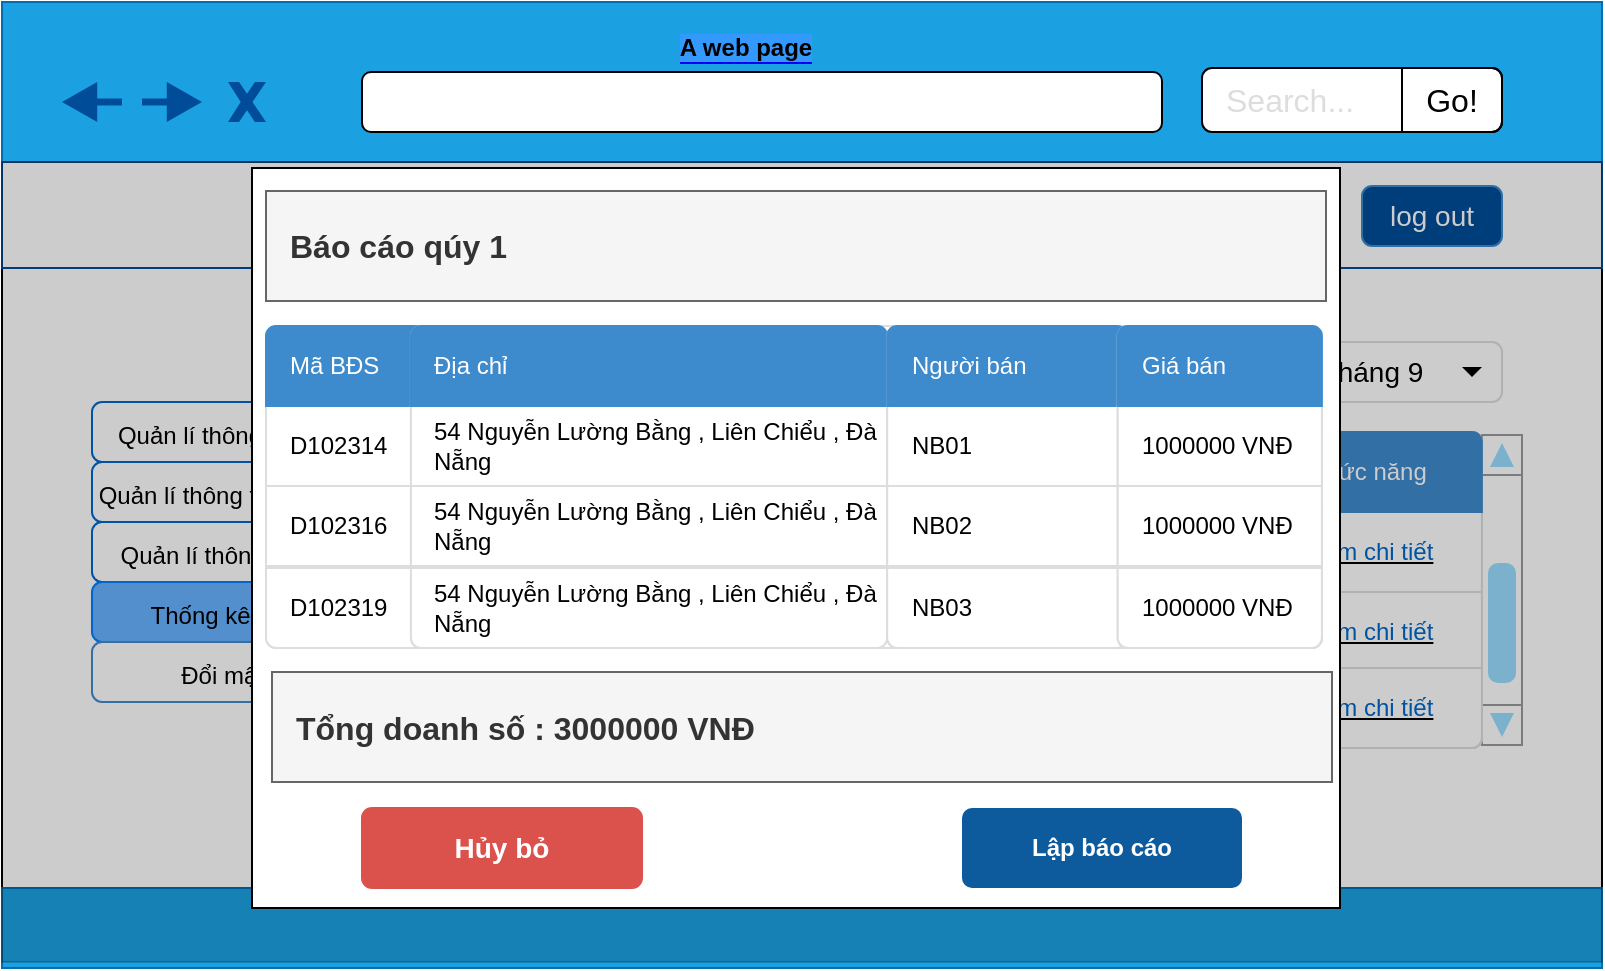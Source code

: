 <mxfile version="12.0.0" type="github" pages="1"><diagram id="NH0De1h8tEdP9LOJbd18" name="Page-1"><mxGraphModel dx="1408" dy="748" grid="1" gridSize="10" guides="1" tooltips="1" connect="1" arrows="1" fold="1" page="1" pageScale="1" pageWidth="827" pageHeight="1169" math="0" shadow="0"><root><mxCell id="0"/><mxCell id="1" parent="0"/><mxCell id="H4DDcBMJjKnxO3FUkKOn-1" value="" style="rounded=0;whiteSpace=wrap;html=1;fillColor=#FFFFFF;" parent="1" vertex="1"><mxGeometry y="28" width="800" height="482" as="geometry"/></mxCell><mxCell id="H4DDcBMJjKnxO3FUkKOn-5" value="" style="rounded=0;whiteSpace=wrap;html=1;fillColor=#1ba1e2;strokeColor=#006EAF;fontColor=#ffffff;" parent="1" vertex="1"><mxGeometry y="27" width="800" height="80" as="geometry"/></mxCell><mxCell id="H4DDcBMJjKnxO3FUkKOn-6" value="" style="rounded=0;whiteSpace=wrap;html=1;fillColor=#1ba1e2;strokeColor=#006EAF;fontColor=#ffffff;" parent="1" vertex="1"><mxGeometry y="470" width="800" height="40" as="geometry"/></mxCell><mxCell id="H4DDcBMJjKnxO3FUkKOn-8" value="" style="rounded=1;whiteSpace=wrap;html=1;" parent="1" vertex="1"><mxGeometry x="180" y="62" width="400" height="30" as="geometry"/></mxCell><mxCell id="H4DDcBMJjKnxO3FUkKOn-29" value="Search..." style="html=1;shadow=0;shape=mxgraph.bootstrap.rrect;fillColor=#ffffff;rSize=5;strokeColor=#000000;align=left;spacingLeft=10;fontSize=16;fontColor=#dddddd;whiteSpace=wrap;" parent="1" vertex="1"><mxGeometry x="600" y="60" width="150" height="32" as="geometry"/></mxCell><mxCell id="H4DDcBMJjKnxO3FUkKOn-30" value="Go!" style="html=1;shadow=0;dashed=0;shape=mxgraph.bootstrap.rightButton;rSize=5;strokeColor=#000000;fillColor=none;fontSize=16;whiteSpace=wrap;resizeHeight=1;" parent="H4DDcBMJjKnxO3FUkKOn-29" vertex="1"><mxGeometry x="1" width="50" height="32" relative="1" as="geometry"><mxPoint x="-50" as="offset"/></mxGeometry></mxCell><mxCell id="H4DDcBMJjKnxO3FUkKOn-37" value="" style="verticalLabelPosition=bottom;verticalAlign=top;html=1;shape=mxgraph.basic.x;strokeColor=none;fillColor=#004C99;fontColor=#ffffff;" parent="1" vertex="1"><mxGeometry x="113" y="67" width="19" height="20" as="geometry"/></mxCell><mxCell id="H4DDcBMJjKnxO3FUkKOn-39" value="" style="shape=image;html=1;verticalAlign=top;verticalLabelPosition=bottom;labelBackgroundColor=#ffffff;imageAspect=0;aspect=fixed;image=https://cdn0.iconfinder.com/data/icons/my-house-1/512/09-house-128.png;fillColor=#0000FF;" parent="1" vertex="1"><mxGeometry x="140" y="62" width="30" height="30" as="geometry"/></mxCell><mxCell id="H4DDcBMJjKnxO3FUkKOn-49" value="" style="html=1;shadow=0;dashed=0;align=center;verticalAlign=middle;shape=mxgraph.arrows2.arrow;dy=0.82;dx=17.6;flipH=1;notch=0;labelBackgroundColor=#0000ff;fillColor=#004C99;strokeColor=none;" parent="1" vertex="1"><mxGeometry x="30" y="67" width="30" height="20" as="geometry"/></mxCell><mxCell id="H4DDcBMJjKnxO3FUkKOn-53" value="" style="html=1;shadow=0;dashed=0;align=center;verticalAlign=middle;shape=mxgraph.arrows2.arrow;dy=0.82;dx=17.6;flipH=1;notch=0;labelBackgroundColor=#0000ff;fillColor=#004C99;strokeColor=none;rotation=180;" parent="1" vertex="1"><mxGeometry x="70" y="67" width="30" height="20" as="geometry"/></mxCell><mxCell id="H4DDcBMJjKnxO3FUkKOn-56" value="&lt;b style=&quot;background-color: rgb(51 , 153 , 255)&quot;&gt;A web page&lt;/b&gt;" style="text;html=1;align=center;verticalAlign=middle;whiteSpace=wrap;rounded=0;labelBackgroundColor=#0000ff;" parent="1" vertex="1"><mxGeometry x="327" y="40" width="90" height="20" as="geometry"/></mxCell><mxCell id="cFiAQLyp_G1X_QWSbdbf-6" value="" style="rounded=0;whiteSpace=wrap;html=1;strokeColor=#004C99;" parent="1" vertex="1"><mxGeometry y="107" width="800" height="53" as="geometry"/></mxCell><mxCell id="cFiAQLyp_G1X_QWSbdbf-7" value="log out" style="html=1;shadow=0;dashed=0;shape=mxgraph.bootstrap.rrect;rSize=5;fillColor=#004C99;align=center;strokeColor=#3D8BCD;fontColor=#ffffff;fontSize=14;whiteSpace=wrap;" parent="1" vertex="1"><mxGeometry x="680" y="119" width="70" height="30" as="geometry"/></mxCell><mxCell id="cFiAQLyp_G1X_QWSbdbf-8" value="&lt;font color=&quot;#004c99&quot;&gt;welcome, Admin!&lt;/font&gt;" style="text;html=1;strokeColor=none;fillColor=#FFFFFF;align=center;verticalAlign=middle;whiteSpace=wrap;rounded=0;" parent="1" vertex="1"><mxGeometry x="570" y="124" width="100" height="20" as="geometry"/></mxCell><mxCell id="6NtRQZqY0L_buCPkxZ3Z-6" value="&lt;font style=&quot;font-size: 12px&quot;&gt;Quản lí thông tin cá nhân&lt;/font&gt;" style="html=1;shadow=0;dashed=0;shape=mxgraph.bootstrap.rrect;rSize=5;strokeColor=#0066CC;fillColor=#ffffff;align=center;fontSize=16;whiteSpace=wrap;" parent="1" vertex="1"><mxGeometry x="45" y="227" width="160" height="30" as="geometry"/></mxCell><mxCell id="6NtRQZqY0L_buCPkxZ3Z-7" value="&lt;span style=&quot;white-space: normal&quot;&gt;&lt;font style=&quot;font-size: 12px&quot;&gt;Quản lí thông tin người dùng&lt;/font&gt;&lt;/span&gt;" style="html=1;shadow=0;dashed=0;shape=mxgraph.bootstrap.rrect;rSize=5;align=center;fontSize=16;whiteSpace=wrap;strokeColor=#0066CC;" parent="1" vertex="1"><mxGeometry x="45" y="257" width="160" height="30" as="geometry"/></mxCell><mxCell id="6NtRQZqY0L_buCPkxZ3Z-8" value="&lt;span style=&quot;font-size: 12px&quot;&gt;Quản lí thông tin nhà đất&lt;/span&gt;" style="html=1;shadow=0;dashed=0;shape=mxgraph.bootstrap.rrect;rSize=5;strokeColor=#0066CC;fillColor=none;align=center;fontSize=16;whiteSpace=wrap;" parent="1" vertex="1"><mxGeometry x="45" y="287" width="160" height="30" as="geometry"/></mxCell><mxCell id="6NtRQZqY0L_buCPkxZ3Z-9" value="&lt;span style=&quot;font-size: 12px&quot;&gt;Thống kê giao dịch&lt;/span&gt;" style="html=1;shadow=0;dashed=0;shape=mxgraph.bootstrap.rrect;rSize=5;strokeColor=#007FFF;fillColor=#66B2FF;align=center;fontSize=16;whiteSpace=wrap;" parent="1" vertex="1"><mxGeometry x="45" y="317" width="160" height="30" as="geometry"/></mxCell><mxCell id="6NtRQZqY0L_buCPkxZ3Z-10" value="&lt;font style=&quot;font-size: 12px&quot;&gt;Đổi mật khẩu&lt;/font&gt;" style="html=1;shadow=0;dashed=0;shape=mxgraph.bootstrap.rrect;rSize=5;strokeColor=#3D8BCD;fillColor=#FFFFFF;align=center;fontSize=16;whiteSpace=wrap;" parent="1" vertex="1"><mxGeometry x="45" y="347" width="160" height="30" as="geometry"/></mxCell><mxCell id="xvM3CoXxmK8Ox1nmNSIk-1" value="" style="verticalLabelPosition=bottom;shadow=0;dashed=0;align=center;html=1;verticalAlign=top;strokeWidth=1;shape=mxgraph.mockup.navigation.scrollBar;fillColor=#ffffff;strokeColor=#999999;barPos=20;fillColor2=#99ddff;strokeColor2=none;direction=north;" parent="1" vertex="1"><mxGeometry x="740" y="243.5" width="10" height="155" as="geometry"/></mxCell><mxCell id="elmiL-Avdj9_zMGWZd68-5" value="" style="html=1;shadow=0;dashed=0;shape=mxgraph.bootstrap.rrect;rSize=5;strokeColor=#dddddd;html=1;whiteSpace=wrap;fillColor=#ffffff;" parent="1" vertex="1"><mxGeometry x="230" y="242" width="510" height="158" as="geometry"/></mxCell><mxCell id="elmiL-Avdj9_zMGWZd68-6" value="D102314" style="strokeColor=inherit;fillColor=inherit;gradientColor=inherit;html=1;shadow=0;dashed=0;shape=mxgraph.bootstrap.rect;spacingLeft=10;align=left;perimeter=none;whiteSpace=wrap;resizeWidth=1;" parent="elmiL-Avdj9_zMGWZd68-5" vertex="1"><mxGeometry width="137.079" height="40" relative="1" as="geometry"><mxPoint y="40" as="offset"/></mxGeometry></mxCell><mxCell id="elmiL-Avdj9_zMGWZd68-7" value="D102316" style="strokeColor=inherit;fillColor=inherit;gradientColor=inherit;html=1;shadow=0;dashed=0;shape=mxgraph.bootstrap.rect;spacingLeft=10;align=left;perimeter=none;whiteSpace=wrap;resizeWidth=1;" parent="elmiL-Avdj9_zMGWZd68-5" vertex="1"><mxGeometry width="137.079" height="40" relative="1" as="geometry"><mxPoint y="80" as="offset"/></mxGeometry></mxCell><mxCell id="elmiL-Avdj9_zMGWZd68-8" value="D102319" style="strokeColor=inherit;fillColor=inherit;gradientColor=inherit;html=1;shadow=0;dashed=0;shape=mxgraph.bootstrap.bottomButton;rSize=5;spacingLeft=10;align=left;perimeter=none;whiteSpace=wrap;resizeWidth=1;" parent="elmiL-Avdj9_zMGWZd68-5" vertex="1"><mxGeometry y="1" width="137.079" height="40" relative="1" as="geometry"><mxPoint y="-40" as="offset"/></mxGeometry></mxCell><mxCell id="elmiL-Avdj9_zMGWZd68-9" value="Mã BĐS" style="html=1;shadow=0;dashed=0;shape=mxgraph.bootstrap.topButton;rSize=5;fillColor=#3D8BCD;strokeColor=#3D8BCD;fontColor=#ffffff;spacingLeft=10;align=left;whiteSpace=wrap;resizeWidth=1;" parent="elmiL-Avdj9_zMGWZd68-5" vertex="1"><mxGeometry width="137.079" height="40" relative="1" as="geometry"/></mxCell><mxCell id="elmiL-Avdj9_zMGWZd68-10" value="" style="html=1;shadow=0;dashed=0;shape=mxgraph.bootstrap.rrect;rSize=5;strokeColor=#dddddd;html=1;whiteSpace=wrap;fillColor=#ffffff;" parent="elmiL-Avdj9_zMGWZd68-5" vertex="1"><mxGeometry x="70" width="440" height="158" as="geometry"/></mxCell><mxCell id="elmiL-Avdj9_zMGWZd68-11" value="54 Nguyễn Lường Bằng , Liên Chiểu , Đà Nẵng" style="strokeColor=inherit;fillColor=inherit;gradientColor=inherit;html=1;shadow=0;dashed=0;shape=mxgraph.bootstrap.rect;spacingLeft=10;align=left;perimeter=none;whiteSpace=wrap;resizeWidth=1;" parent="elmiL-Avdj9_zMGWZd68-10" vertex="1"><mxGeometry width="230" height="40" relative="1" as="geometry"><mxPoint y="40" as="offset"/></mxGeometry></mxCell><mxCell id="elmiL-Avdj9_zMGWZd68-12" value="54 Nguyễn Lường Bằng , Liên Chiểu , Đà Nẵng" style="strokeColor=inherit;fillColor=inherit;gradientColor=inherit;html=1;shadow=0;dashed=0;shape=mxgraph.bootstrap.rect;spacingLeft=10;align=left;perimeter=none;whiteSpace=wrap;resizeWidth=1;" parent="elmiL-Avdj9_zMGWZd68-10" vertex="1"><mxGeometry width="230" height="40" relative="1" as="geometry"><mxPoint y="80" as="offset"/></mxGeometry></mxCell><mxCell id="elmiL-Avdj9_zMGWZd68-13" value="54 Nguyễn Lường Bằng , Liên Chiểu , Đà Nẵng" style="strokeColor=inherit;fillColor=inherit;gradientColor=inherit;html=1;shadow=0;dashed=0;shape=mxgraph.bootstrap.bottomButton;rSize=5;spacingLeft=10;align=left;perimeter=none;whiteSpace=wrap;resizeWidth=1;" parent="elmiL-Avdj9_zMGWZd68-10" vertex="1"><mxGeometry y="1" width="230" height="40" relative="1" as="geometry"><mxPoint y="-40" as="offset"/></mxGeometry></mxCell><mxCell id="elmiL-Avdj9_zMGWZd68-14" value="Địa chỉ" style="html=1;shadow=0;dashed=0;shape=mxgraph.bootstrap.topButton;rSize=5;fillColor=#3D8BCD;strokeColor=#3D8BCD;fontColor=#ffffff;spacingLeft=10;align=left;whiteSpace=wrap;resizeWidth=1;" parent="elmiL-Avdj9_zMGWZd68-10" vertex="1"><mxGeometry width="230" height="40" relative="1" as="geometry"/></mxCell><mxCell id="elmiL-Avdj9_zMGWZd68-15" value="" style="html=1;shadow=0;dashed=0;shape=mxgraph.bootstrap.rrect;rSize=5;strokeColor=#dddddd;html=1;whiteSpace=wrap;fillColor=#ffffff;" parent="elmiL-Avdj9_zMGWZd68-10" vertex="1"><mxGeometry x="230" width="210" height="158" as="geometry"/></mxCell><mxCell id="elmiL-Avdj9_zMGWZd68-16" value="NB01" style="strokeColor=inherit;fillColor=inherit;gradientColor=inherit;html=1;shadow=0;dashed=0;shape=mxgraph.bootstrap.rect;spacingLeft=10;align=left;perimeter=none;whiteSpace=wrap;resizeWidth=1;" parent="elmiL-Avdj9_zMGWZd68-15" vertex="1"><mxGeometry width="115.862" height="40" relative="1" as="geometry"><mxPoint y="40" as="offset"/></mxGeometry></mxCell><mxCell id="elmiL-Avdj9_zMGWZd68-17" value="NB02" style="strokeColor=inherit;fillColor=inherit;gradientColor=inherit;html=1;shadow=0;dashed=0;shape=mxgraph.bootstrap.rect;spacingLeft=10;align=left;perimeter=none;whiteSpace=wrap;resizeWidth=1;" parent="elmiL-Avdj9_zMGWZd68-15" vertex="1"><mxGeometry width="115.862" height="40" relative="1" as="geometry"><mxPoint y="80" as="offset"/></mxGeometry></mxCell><mxCell id="elmiL-Avdj9_zMGWZd68-18" value="NB03" style="strokeColor=inherit;fillColor=inherit;gradientColor=inherit;html=1;shadow=0;dashed=0;shape=mxgraph.bootstrap.bottomButton;rSize=5;spacingLeft=10;align=left;perimeter=none;whiteSpace=wrap;resizeWidth=1;" parent="elmiL-Avdj9_zMGWZd68-15" vertex="1"><mxGeometry y="1" width="115.862" height="40" relative="1" as="geometry"><mxPoint y="-40" as="offset"/></mxGeometry></mxCell><mxCell id="elmiL-Avdj9_zMGWZd68-19" value="Người bán" style="html=1;shadow=0;dashed=0;shape=mxgraph.bootstrap.topButton;rSize=5;fillColor=#3D8BCD;strokeColor=#3D8BCD;fontColor=#ffffff;spacingLeft=10;align=left;whiteSpace=wrap;resizeWidth=1;" parent="elmiL-Avdj9_zMGWZd68-15" vertex="1"><mxGeometry width="115.862" height="40" relative="1" as="geometry"/></mxCell><mxCell id="elmiL-Avdj9_zMGWZd68-20" value="" style="html=1;shadow=0;dashed=0;shape=mxgraph.bootstrap.rrect;rSize=5;strokeColor=#dddddd;html=1;whiteSpace=wrap;fillColor=#ffffff;" parent="elmiL-Avdj9_zMGWZd68-15" vertex="1"><mxGeometry x="111.33" width="98.606" height="158" as="geometry"/></mxCell><mxCell id="elmiL-Avdj9_zMGWZd68-21" value="&lt;u&gt;&lt;font color=&quot;#0066cc&quot;&gt;Xem chi tiết&lt;/font&gt;&lt;/u&gt;" style="strokeColor=inherit;fillColor=inherit;gradientColor=inherit;html=1;shadow=0;dashed=0;shape=mxgraph.bootstrap.rect;spacingLeft=10;align=left;perimeter=none;whiteSpace=wrap;resizeWidth=1;" parent="elmiL-Avdj9_zMGWZd68-20" vertex="1"><mxGeometry width="98.606" height="40" relative="1" as="geometry"><mxPoint y="40" as="offset"/></mxGeometry></mxCell><mxCell id="elmiL-Avdj9_zMGWZd68-22" value="&lt;u style=&quot;white-space: normal&quot;&gt;&lt;font color=&quot;#0066cc&quot;&gt;Xem chi tiết&lt;/font&gt;&lt;/u&gt;" style="strokeColor=inherit;fillColor=inherit;gradientColor=inherit;html=1;shadow=0;dashed=0;shape=mxgraph.bootstrap.rect;spacingLeft=10;align=left;perimeter=none;whiteSpace=wrap;resizeWidth=1;" parent="elmiL-Avdj9_zMGWZd68-20" vertex="1"><mxGeometry width="98.606" height="40" relative="1" as="geometry"><mxPoint y="80" as="offset"/></mxGeometry></mxCell><mxCell id="elmiL-Avdj9_zMGWZd68-23" value="&lt;u style=&quot;white-space: normal&quot;&gt;&lt;font color=&quot;#0066cc&quot;&gt;Xem chi tiết&lt;/font&gt;&lt;/u&gt;" style="strokeColor=inherit;fillColor=inherit;gradientColor=inherit;html=1;shadow=0;dashed=0;shape=mxgraph.bootstrap.bottomButton;rSize=5;spacingLeft=10;align=left;perimeter=none;whiteSpace=wrap;resizeWidth=1;" parent="elmiL-Avdj9_zMGWZd68-20" vertex="1"><mxGeometry y="1" width="98.606" height="40" relative="1" as="geometry"><mxPoint y="-40" as="offset"/></mxGeometry></mxCell><mxCell id="elmiL-Avdj9_zMGWZd68-24" value="Chức năng" style="html=1;shadow=0;dashed=0;shape=mxgraph.bootstrap.topButton;rSize=5;fillColor=#3D8BCD;strokeColor=#3D8BCD;fontColor=#ffffff;spacingLeft=10;align=left;whiteSpace=wrap;resizeWidth=1;" parent="elmiL-Avdj9_zMGWZd68-20" vertex="1"><mxGeometry width="98.606" height="40" relative="1" as="geometry"/></mxCell><mxCell id="qex9AWa3mZMV1JmPlCzx-1" value="Theo tháng" style="html=1;shadow=0;dashed=0;shape=mxgraph.bootstrap.rrect;rSize=5;strokeColor=#dddddd;spacingRight=10;fontSize=14;whiteSpace=wrap;fillColor=#ffffff;align=center;" parent="1" vertex="1"><mxGeometry x="500" y="197" width="120" height="30" as="geometry"/></mxCell><mxCell id="qex9AWa3mZMV1JmPlCzx-2" value="" style="shape=triangle;direction=south;fillColor=#000000;strokeColor=none;perimeter=none;" parent="qex9AWa3mZMV1JmPlCzx-1" vertex="1"><mxGeometry x="1" y="0.5" width="10" height="5" relative="1" as="geometry"><mxPoint x="-20" y="-2.5" as="offset"/></mxGeometry></mxCell><mxCell id="qex9AWa3mZMV1JmPlCzx-3" value="Tháng 9" style="html=1;shadow=0;dashed=0;shape=mxgraph.bootstrap.rrect;rSize=5;strokeColor=#dddddd;spacingRight=10;fontSize=14;whiteSpace=wrap;fillColor=#ffffff;align=center;" parent="1" vertex="1"><mxGeometry x="630" y="197" width="120" height="30" as="geometry"/></mxCell><mxCell id="qex9AWa3mZMV1JmPlCzx-4" value="" style="shape=triangle;direction=south;fillColor=#000000;strokeColor=none;perimeter=none;" parent="qex9AWa3mZMV1JmPlCzx-3" vertex="1"><mxGeometry x="1" y="0.5" width="10" height="5" relative="1" as="geometry"><mxPoint x="-20" y="-2.5" as="offset"/></mxGeometry></mxCell><mxCell id="qex9AWa3mZMV1JmPlCzx-10" value="&lt;b&gt;Lập báo cáo&lt;/b&gt;" style="html=1;shadow=0;dashed=0;shape=mxgraph.bootstrap.rrect;rSize=5;fillColor=#3D8BCD;align=center;strokeColor=#3D8BCD;fontColor=#ffffff;fontSize=14;whiteSpace=wrap;" parent="1" vertex="1"><mxGeometry x="230" y="197" width="190" height="30" as="geometry"/></mxCell><mxCell id="X8Xq1nb7Y_T-W2XnxQYx-1" value="" style="rounded=0;whiteSpace=wrap;html=1;fillColor=#000000;opacity=20;" parent="1" vertex="1"><mxGeometry y="107" width="800" height="400" as="geometry"/></mxCell><mxCell id="X8Xq1nb7Y_T-W2XnxQYx-51" value="" style="rounded=0;whiteSpace=wrap;html=1;" parent="1" vertex="1"><mxGeometry x="125" y="110" width="544" height="370" as="geometry"/></mxCell><mxCell id="X8Xq1nb7Y_T-W2XnxQYx-53" value="&lt;b&gt;Báo cáo qúy 1&lt;/b&gt;" style="html=1;shadow=0;dashed=0;shape=mxgraph.bootstrap.rect;strokeColor=#666666;fillColor=#f5f5f5;fontSize=16;align=left;spacingLeft=10;fontColor=#333333;" parent="1" vertex="1"><mxGeometry x="132" y="121.5" width="530" height="55" as="geometry"/></mxCell><mxCell id="X8Xq1nb7Y_T-W2XnxQYx-2" value="" style="html=1;shadow=0;dashed=0;shape=mxgraph.bootstrap.rrect;rSize=5;strokeColor=#dddddd;html=1;whiteSpace=wrap;fillColor=#ffffff;" parent="1" vertex="1"><mxGeometry x="132" y="189" width="528" height="161" as="geometry"/></mxCell><mxCell id="X8Xq1nb7Y_T-W2XnxQYx-3" value="D102314" style="strokeColor=inherit;fillColor=inherit;gradientColor=inherit;html=1;shadow=0;dashed=0;shape=mxgraph.bootstrap.rect;spacingLeft=10;align=left;perimeter=none;whiteSpace=wrap;resizeWidth=1;" parent="X8Xq1nb7Y_T-W2XnxQYx-2" vertex="1"><mxGeometry width="141.918" height="40" relative="1" as="geometry"><mxPoint y="40" as="offset"/></mxGeometry></mxCell><mxCell id="X8Xq1nb7Y_T-W2XnxQYx-4" value="D102316" style="strokeColor=inherit;fillColor=inherit;gradientColor=inherit;html=1;shadow=0;dashed=0;shape=mxgraph.bootstrap.rect;spacingLeft=10;align=left;perimeter=none;whiteSpace=wrap;resizeWidth=1;" parent="X8Xq1nb7Y_T-W2XnxQYx-2" vertex="1"><mxGeometry width="141.918" height="40" relative="1" as="geometry"><mxPoint y="80" as="offset"/></mxGeometry></mxCell><mxCell id="X8Xq1nb7Y_T-W2XnxQYx-5" value="D102319" style="strokeColor=inherit;fillColor=inherit;gradientColor=inherit;html=1;shadow=0;dashed=0;shape=mxgraph.bootstrap.bottomButton;rSize=5;spacingLeft=10;align=left;perimeter=none;whiteSpace=wrap;resizeWidth=1;" parent="X8Xq1nb7Y_T-W2XnxQYx-2" vertex="1"><mxGeometry y="1" width="141.918" height="40" relative="1" as="geometry"><mxPoint y="-40" as="offset"/></mxGeometry></mxCell><mxCell id="X8Xq1nb7Y_T-W2XnxQYx-6" value="Mã BĐS" style="html=1;shadow=0;dashed=0;shape=mxgraph.bootstrap.topButton;rSize=5;fillColor=#3D8BCD;strokeColor=#3D8BCD;fontColor=#ffffff;spacingLeft=10;align=left;whiteSpace=wrap;resizeWidth=1;" parent="X8Xq1nb7Y_T-W2XnxQYx-2" vertex="1"><mxGeometry width="141.918" height="40" relative="1" as="geometry"/></mxCell><mxCell id="X8Xq1nb7Y_T-W2XnxQYx-7" value="" style="html=1;shadow=0;dashed=0;shape=mxgraph.bootstrap.rrect;rSize=5;strokeColor=#dddddd;html=1;whiteSpace=wrap;fillColor=#ffffff;" parent="X8Xq1nb7Y_T-W2XnxQYx-2" vertex="1"><mxGeometry x="72.471" width="455.529" height="161" as="geometry"/></mxCell><mxCell id="X8Xq1nb7Y_T-W2XnxQYx-8" value="54 Nguyễn Lường Bằng , Liên Chiểu , Đà Nẵng" style="strokeColor=inherit;fillColor=inherit;gradientColor=inherit;html=1;shadow=0;dashed=0;shape=mxgraph.bootstrap.rect;spacingLeft=10;align=left;perimeter=none;whiteSpace=wrap;resizeWidth=1;" parent="X8Xq1nb7Y_T-W2XnxQYx-7" vertex="1"><mxGeometry width="238.118" height="40" relative="1" as="geometry"><mxPoint y="40" as="offset"/></mxGeometry></mxCell><mxCell id="X8Xq1nb7Y_T-W2XnxQYx-9" value="54 Nguyễn Lường Bằng , Liên Chiểu , Đà Nẵng" style="strokeColor=inherit;fillColor=inherit;gradientColor=inherit;html=1;shadow=0;dashed=0;shape=mxgraph.bootstrap.rect;spacingLeft=10;align=left;perimeter=none;whiteSpace=wrap;resizeWidth=1;" parent="X8Xq1nb7Y_T-W2XnxQYx-7" vertex="1"><mxGeometry width="238.118" height="40" relative="1" as="geometry"><mxPoint y="80" as="offset"/></mxGeometry></mxCell><mxCell id="X8Xq1nb7Y_T-W2XnxQYx-10" value="54 Nguyễn Lường Bằng , Liên Chiểu , Đà Nẵng" style="strokeColor=inherit;fillColor=inherit;gradientColor=inherit;html=1;shadow=0;dashed=0;shape=mxgraph.bootstrap.bottomButton;rSize=5;spacingLeft=10;align=left;perimeter=none;whiteSpace=wrap;resizeWidth=1;" parent="X8Xq1nb7Y_T-W2XnxQYx-7" vertex="1"><mxGeometry y="1" width="238.118" height="40" relative="1" as="geometry"><mxPoint y="-40" as="offset"/></mxGeometry></mxCell><mxCell id="X8Xq1nb7Y_T-W2XnxQYx-11" value="Địa chỉ" style="html=1;shadow=0;dashed=0;shape=mxgraph.bootstrap.topButton;rSize=5;fillColor=#3D8BCD;strokeColor=#3D8BCD;fontColor=#ffffff;spacingLeft=10;align=left;whiteSpace=wrap;resizeWidth=1;" parent="X8Xq1nb7Y_T-W2XnxQYx-7" vertex="1"><mxGeometry width="238.118" height="40" relative="1" as="geometry"/></mxCell><mxCell id="X8Xq1nb7Y_T-W2XnxQYx-12" value="" style="html=1;shadow=0;dashed=0;shape=mxgraph.bootstrap.rrect;rSize=5;strokeColor=#dddddd;html=1;whiteSpace=wrap;fillColor=#ffffff;" parent="X8Xq1nb7Y_T-W2XnxQYx-7" vertex="1"><mxGeometry x="238.118" width="217.412" height="161" as="geometry"/></mxCell><mxCell id="X8Xq1nb7Y_T-W2XnxQYx-13" value="NB01" style="strokeColor=inherit;fillColor=inherit;gradientColor=inherit;html=1;shadow=0;dashed=0;shape=mxgraph.bootstrap.rect;spacingLeft=10;align=left;perimeter=none;whiteSpace=wrap;resizeWidth=1;" parent="X8Xq1nb7Y_T-W2XnxQYx-12" vertex="1"><mxGeometry width="119.951" height="40" relative="1" as="geometry"><mxPoint y="40" as="offset"/></mxGeometry></mxCell><mxCell id="X8Xq1nb7Y_T-W2XnxQYx-14" value="NB02" style="strokeColor=inherit;fillColor=inherit;gradientColor=inherit;html=1;shadow=0;dashed=0;shape=mxgraph.bootstrap.rect;spacingLeft=10;align=left;perimeter=none;whiteSpace=wrap;resizeWidth=1;" parent="X8Xq1nb7Y_T-W2XnxQYx-12" vertex="1"><mxGeometry width="119.951" height="40" relative="1" as="geometry"><mxPoint y="80" as="offset"/></mxGeometry></mxCell><mxCell id="X8Xq1nb7Y_T-W2XnxQYx-15" value="NB03" style="strokeColor=inherit;fillColor=inherit;gradientColor=inherit;html=1;shadow=0;dashed=0;shape=mxgraph.bootstrap.bottomButton;rSize=5;spacingLeft=10;align=left;perimeter=none;whiteSpace=wrap;resizeWidth=1;" parent="X8Xq1nb7Y_T-W2XnxQYx-12" vertex="1"><mxGeometry y="1" width="119.951" height="40" relative="1" as="geometry"><mxPoint y="-40" as="offset"/></mxGeometry></mxCell><mxCell id="X8Xq1nb7Y_T-W2XnxQYx-16" value="Người bán" style="html=1;shadow=0;dashed=0;shape=mxgraph.bootstrap.topButton;rSize=5;fillColor=#3D8BCD;strokeColor=#3D8BCD;fontColor=#ffffff;spacingLeft=10;align=left;whiteSpace=wrap;resizeWidth=1;" parent="X8Xq1nb7Y_T-W2XnxQYx-12" vertex="1"><mxGeometry width="119.951" height="40" relative="1" as="geometry"/></mxCell><mxCell id="X8Xq1nb7Y_T-W2XnxQYx-17" value="" style="html=1;shadow=0;dashed=0;shape=mxgraph.bootstrap.rrect;rSize=5;strokeColor=#dddddd;html=1;whiteSpace=wrap;fillColor=#ffffff;" parent="X8Xq1nb7Y_T-W2XnxQYx-12" vertex="1"><mxGeometry x="115.259" width="102.086" height="161" as="geometry"/></mxCell><mxCell id="X8Xq1nb7Y_T-W2XnxQYx-18" value="1000000 VNĐ" style="strokeColor=inherit;fillColor=inherit;gradientColor=inherit;html=1;shadow=0;dashed=0;shape=mxgraph.bootstrap.rect;spacingLeft=10;align=left;perimeter=none;whiteSpace=wrap;resizeWidth=1;" parent="X8Xq1nb7Y_T-W2XnxQYx-17" vertex="1"><mxGeometry width="102.086" height="40" relative="1" as="geometry"><mxPoint y="40" as="offset"/></mxGeometry></mxCell><mxCell id="X8Xq1nb7Y_T-W2XnxQYx-19" value="1000000 VNĐ" style="strokeColor=inherit;fillColor=inherit;gradientColor=inherit;html=1;shadow=0;dashed=0;shape=mxgraph.bootstrap.rect;spacingLeft=10;align=left;perimeter=none;whiteSpace=wrap;resizeWidth=1;" parent="X8Xq1nb7Y_T-W2XnxQYx-17" vertex="1"><mxGeometry width="102.086" height="40" relative="1" as="geometry"><mxPoint y="80" as="offset"/></mxGeometry></mxCell><mxCell id="X8Xq1nb7Y_T-W2XnxQYx-20" value="1000000 VNĐ" style="strokeColor=inherit;fillColor=inherit;gradientColor=inherit;html=1;shadow=0;dashed=0;shape=mxgraph.bootstrap.bottomButton;rSize=5;spacingLeft=10;align=left;perimeter=none;whiteSpace=wrap;resizeWidth=1;" parent="X8Xq1nb7Y_T-W2XnxQYx-17" vertex="1"><mxGeometry y="1" width="102.086" height="40" relative="1" as="geometry"><mxPoint y="-40" as="offset"/></mxGeometry></mxCell><mxCell id="X8Xq1nb7Y_T-W2XnxQYx-21" value="Giá bán" style="html=1;shadow=0;dashed=0;shape=mxgraph.bootstrap.topButton;rSize=5;fillColor=#3D8BCD;strokeColor=#3D8BCD;fontColor=#ffffff;spacingLeft=10;align=left;whiteSpace=wrap;resizeWidth=1;" parent="X8Xq1nb7Y_T-W2XnxQYx-17" vertex="1"><mxGeometry width="102.086" height="40" relative="1" as="geometry"/></mxCell><mxCell id="X8Xq1nb7Y_T-W2XnxQYx-105" value="&lt;b&gt;Tổng doanh số : 3000000 VNĐ&lt;/b&gt;" style="html=1;shadow=0;dashed=0;shape=mxgraph.bootstrap.rect;strokeColor=#666666;fillColor=#f5f5f5;fontSize=16;align=left;spacingLeft=10;fontColor=#333333;" parent="1" vertex="1"><mxGeometry x="135" y="362" width="530" height="55" as="geometry"/></mxCell><mxCell id="X8Xq1nb7Y_T-W2XnxQYx-107" value="Lập báo cáo" style="html=1;shadow=0;dashed=0;shape=mxgraph.bootstrap.rrect;align=center;rSize=5;strokeColor=none;fillColor=#0D5B9D;fontColor=#ffffff;fontStyle=1;whiteSpace=wrap;" parent="1" vertex="1"><mxGeometry x="480" y="430" width="140" height="40" as="geometry"/></mxCell><mxCell id="X8Xq1nb7Y_T-W2XnxQYx-109" value="&lt;b&gt;Hủy bỏ&lt;/b&gt;" style="html=1;shadow=0;dashed=0;shape=mxgraph.bootstrap.rrect;rSize=5;fillColor=#DB524C;align=center;strokeColor=#DB524C;fontColor=#ffffff;fontSize=14;whiteSpace=wrap;" parent="1" vertex="1"><mxGeometry x="180" y="430" width="140" height="40" as="geometry"/></mxCell></root></mxGraphModel></diagram></mxfile>